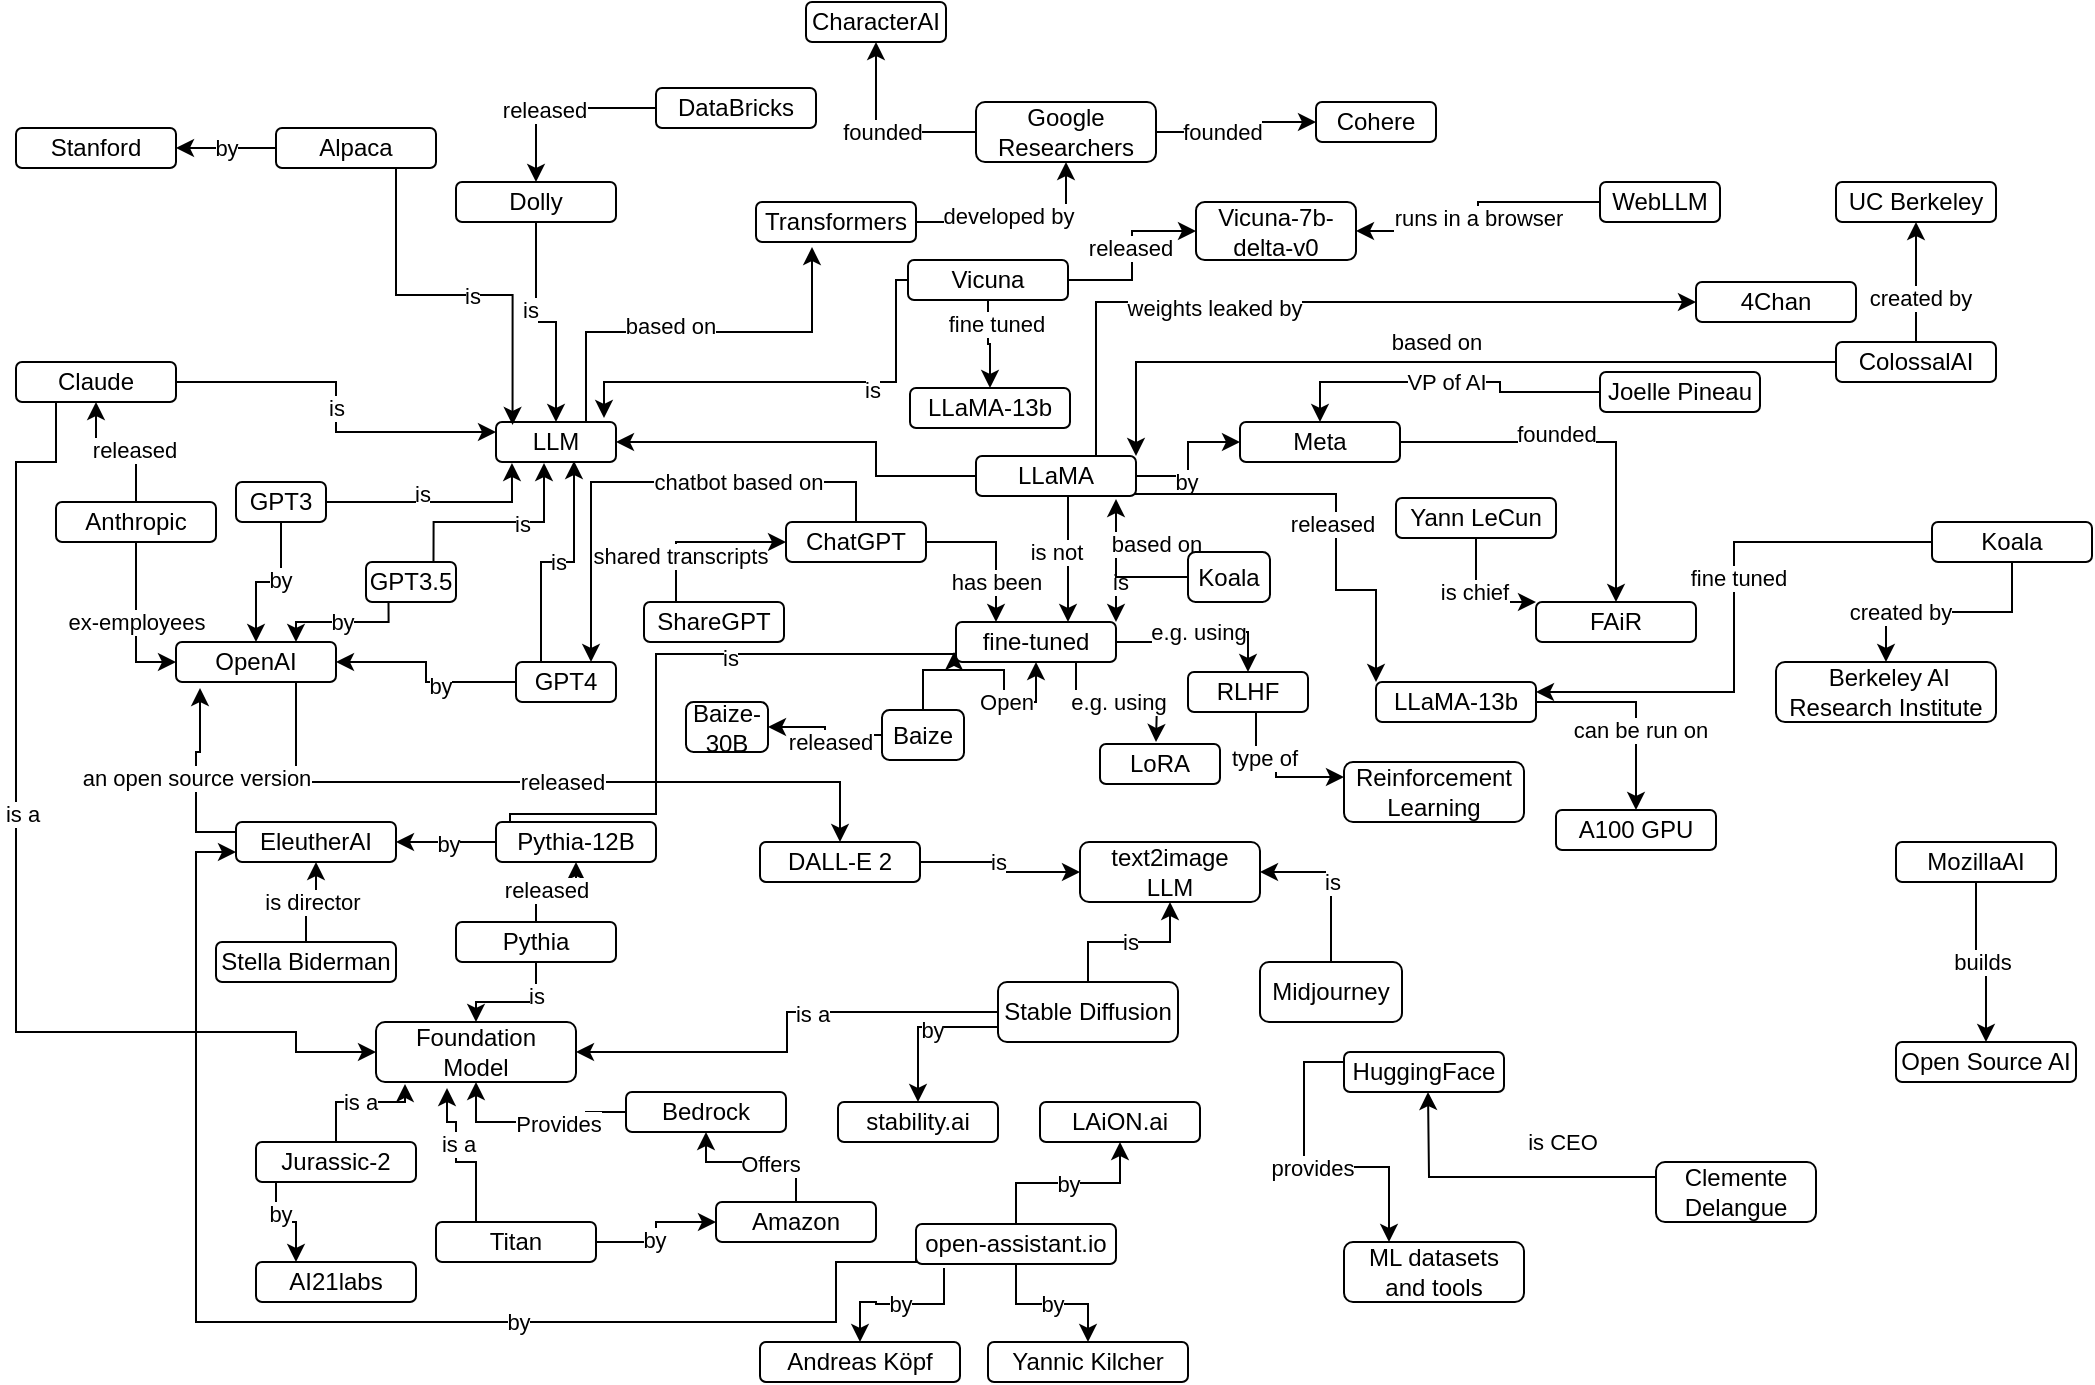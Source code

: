 <mxfile compressed="true" version="21.1.8" type="github"><diagram name="Page-1" id="zYdKh_WhomsrJ0pVKOLc"><mxGraphModel dx="1224" dy="610" grid="1" gridSize="10" guides="1" tooltips="1" connect="1" arrows="1" fold="1" page="1" pageScale="1" pageWidth="850" pageHeight="1100" math="0" shadow="0"><root><mxCell id="0"/><mxCell id="1" parent="0"/><mxCell id="rc8IcvqTiUcz9mYL3Jec-9" value="" style="edgeStyle=orthogonalEdgeStyle;rounded=0;orthogonalLoop=1;jettySize=auto;html=1;entryX=0.133;entryY=1.025;entryDx=0;entryDy=0;entryPerimeter=0;" parent="1" source="rc8IcvqTiUcz9mYL3Jec-1" target="rc8IcvqTiUcz9mYL3Jec-7" edge="1"><mxGeometry relative="1" as="geometry"/></mxCell><mxCell id="Nf7-oAOZD7IBiFHSosRC-110" value="is" style="edgeLabel;html=1;align=center;verticalAlign=middle;resizable=0;points=[];" parent="rc8IcvqTiUcz9mYL3Jec-9" connectable="0" vertex="1"><mxGeometry x="-0.15" y="4" relative="1" as="geometry"><mxPoint as="offset"/></mxGeometry></mxCell><mxCell id="Nf7-oAOZD7IBiFHSosRC-9" value="" style="edgeStyle=orthogonalEdgeStyle;rounded=0;orthogonalLoop=1;jettySize=auto;html=1;" parent="1" source="rc8IcvqTiUcz9mYL3Jec-1" target="Nf7-oAOZD7IBiFHSosRC-8" edge="1"><mxGeometry relative="1" as="geometry"/></mxCell><mxCell id="Nf7-oAOZD7IBiFHSosRC-112" value="by" style="edgeLabel;html=1;align=center;verticalAlign=middle;resizable=0;points=[];" parent="Nf7-oAOZD7IBiFHSosRC-9" connectable="0" vertex="1"><mxGeometry x="-0.217" y="-1" relative="1" as="geometry"><mxPoint as="offset"/></mxGeometry></mxCell><mxCell id="rc8IcvqTiUcz9mYL3Jec-1" value="GPT3" style="rounded=1;whiteSpace=wrap;html=1;" parent="1" vertex="1"><mxGeometry x="140" y="310" width="45" height="20" as="geometry"/></mxCell><mxCell id="Nf7-oAOZD7IBiFHSosRC-76" style="edgeStyle=orthogonalEdgeStyle;rounded=0;orthogonalLoop=1;jettySize=auto;html=1;exitX=0.75;exitY=0;exitDx=0;exitDy=0;entryX=0.35;entryY=1.125;entryDx=0;entryDy=0;entryPerimeter=0;" parent="1" source="rc8IcvqTiUcz9mYL3Jec-7" target="Nf7-oAOZD7IBiFHSosRC-75" edge="1"><mxGeometry relative="1" as="geometry"/></mxCell><mxCell id="Nf7-oAOZD7IBiFHSosRC-104" value="based on" style="edgeLabel;html=1;align=center;verticalAlign=middle;resizable=0;points=[];" parent="Nf7-oAOZD7IBiFHSosRC-76" connectable="0" vertex="1"><mxGeometry x="-0.137" y="3" relative="1" as="geometry"><mxPoint as="offset"/></mxGeometry></mxCell><mxCell id="rc8IcvqTiUcz9mYL3Jec-7" value="LLM" style="rounded=1;whiteSpace=wrap;html=1;" parent="1" vertex="1"><mxGeometry x="270" y="280" width="60" height="20" as="geometry"/></mxCell><mxCell id="Nf7-oAOZD7IBiFHSosRC-61" value="" style="edgeStyle=orthogonalEdgeStyle;rounded=0;orthogonalLoop=1;jettySize=auto;html=1;" parent="1" source="rc8IcvqTiUcz9mYL3Jec-10" target="rc8IcvqTiUcz9mYL3Jec-7" edge="1"><mxGeometry relative="1" as="geometry"/></mxCell><mxCell id="Nf7-oAOZD7IBiFHSosRC-107" value="is" style="edgeLabel;html=1;align=center;verticalAlign=middle;resizable=0;points=[];" parent="Nf7-oAOZD7IBiFHSosRC-61" connectable="0" vertex="1"><mxGeometry x="-0.2" y="-3" relative="1" as="geometry"><mxPoint as="offset"/></mxGeometry></mxCell><mxCell id="rc8IcvqTiUcz9mYL3Jec-10" value="Dolly" style="rounded=1;whiteSpace=wrap;html=1;" parent="1" vertex="1"><mxGeometry x="250" y="160" width="80" height="20" as="geometry"/></mxCell><mxCell id="Nf7-oAOZD7IBiFHSosRC-60" value="" style="edgeStyle=orthogonalEdgeStyle;rounded=0;orthogonalLoop=1;jettySize=auto;html=1;" parent="1" source="rc8IcvqTiUcz9mYL3Jec-12" target="rc8IcvqTiUcz9mYL3Jec-10" edge="1"><mxGeometry relative="1" as="geometry"/></mxCell><mxCell id="Nf7-oAOZD7IBiFHSosRC-106" value="released" style="edgeLabel;html=1;align=center;verticalAlign=middle;resizable=0;points=[];" parent="Nf7-oAOZD7IBiFHSosRC-60" connectable="0" vertex="1"><mxGeometry x="0.15" y="1" relative="1" as="geometry"><mxPoint as="offset"/></mxGeometry></mxCell><mxCell id="rc8IcvqTiUcz9mYL3Jec-12" value="DataBricks" style="rounded=1;whiteSpace=wrap;html=1;" parent="1" vertex="1"><mxGeometry x="350" y="113" width="80" height="20" as="geometry"/></mxCell><mxCell id="Nf7-oAOZD7IBiFHSosRC-1" value="Stanford" style="rounded=1;whiteSpace=wrap;html=1;" parent="1" vertex="1"><mxGeometry x="30" y="133" width="80" height="20" as="geometry"/></mxCell><mxCell id="Nf7-oAOZD7IBiFHSosRC-69" style="edgeStyle=orthogonalEdgeStyle;rounded=0;orthogonalLoop=1;jettySize=auto;html=1;exitX=0.75;exitY=1;exitDx=0;exitDy=0;" parent="1" source="Nf7-oAOZD7IBiFHSosRC-8" target="Nf7-oAOZD7IBiFHSosRC-10" edge="1"><mxGeometry relative="1" as="geometry"><Array as="points"><mxPoint x="170" y="460"/><mxPoint x="442" y="460"/></Array></mxGeometry></mxCell><mxCell id="Nf7-oAOZD7IBiFHSosRC-115" value="released" style="edgeLabel;html=1;align=center;verticalAlign=middle;resizable=0;points=[];" parent="Nf7-oAOZD7IBiFHSosRC-69" connectable="0" vertex="1"><mxGeometry x="0.04" relative="1" as="geometry"><mxPoint as="offset"/></mxGeometry></mxCell><mxCell id="Nf7-oAOZD7IBiFHSosRC-8" value="OpenAI" style="rounded=1;whiteSpace=wrap;html=1;" parent="1" vertex="1"><mxGeometry x="110" y="390" width="80" height="20" as="geometry"/></mxCell><mxCell id="Nf7-oAOZD7IBiFHSosRC-49" value="" style="edgeStyle=orthogonalEdgeStyle;rounded=0;orthogonalLoop=1;jettySize=auto;html=1;" parent="1" source="Nf7-oAOZD7IBiFHSosRC-10" target="Nf7-oAOZD7IBiFHSosRC-48" edge="1"><mxGeometry relative="1" as="geometry"/></mxCell><mxCell id="Nf7-oAOZD7IBiFHSosRC-116" value="is" style="edgeLabel;html=1;align=center;verticalAlign=middle;resizable=0;points=[];" parent="Nf7-oAOZD7IBiFHSosRC-49" connectable="0" vertex="1"><mxGeometry x="-0.082" relative="1" as="geometry"><mxPoint as="offset"/></mxGeometry></mxCell><mxCell id="Nf7-oAOZD7IBiFHSosRC-10" value="DALL-E 2" style="rounded=1;whiteSpace=wrap;html=1;" parent="1" vertex="1"><mxGeometry x="402" y="490" width="80" height="20" as="geometry"/></mxCell><mxCell id="Nf7-oAOZD7IBiFHSosRC-139" value="an open source version" style="edgeStyle=orthogonalEdgeStyle;rounded=0;orthogonalLoop=1;jettySize=auto;html=1;exitX=0;exitY=0.25;exitDx=0;exitDy=0;entryX=0.15;entryY=1.15;entryDx=0;entryDy=0;entryPerimeter=0;" parent="1" source="Nf7-oAOZD7IBiFHSosRC-12" target="Nf7-oAOZD7IBiFHSosRC-8" edge="1"><mxGeometry relative="1" as="geometry"/></mxCell><mxCell id="Nf7-oAOZD7IBiFHSosRC-12" value="EleutherAI" style="rounded=1;whiteSpace=wrap;html=1;" parent="1" vertex="1"><mxGeometry x="140" y="480" width="80" height="20" as="geometry"/></mxCell><mxCell id="Nf7-oAOZD7IBiFHSosRC-14" value="is director" style="edgeStyle=orthogonalEdgeStyle;rounded=0;orthogonalLoop=1;jettySize=auto;html=1;" parent="1" source="Nf7-oAOZD7IBiFHSosRC-13" target="Nf7-oAOZD7IBiFHSosRC-12" edge="1"><mxGeometry relative="1" as="geometry"/></mxCell><mxCell id="Nf7-oAOZD7IBiFHSosRC-13" value="Stella Biderman" style="rounded=1;whiteSpace=wrap;html=1;" parent="1" vertex="1"><mxGeometry x="130" y="540" width="90" height="20" as="geometry"/></mxCell><mxCell id="Nf7-oAOZD7IBiFHSosRC-62" value="" style="edgeStyle=orthogonalEdgeStyle;rounded=0;orthogonalLoop=1;jettySize=auto;html=1;" parent="1" source="Nf7-oAOZD7IBiFHSosRC-16" target="Nf7-oAOZD7IBiFHSosRC-15" edge="1"><mxGeometry relative="1" as="geometry"/></mxCell><mxCell id="Nf7-oAOZD7IBiFHSosRC-114" value="created by" style="edgeLabel;html=1;align=center;verticalAlign=middle;resizable=0;points=[];" parent="Nf7-oAOZD7IBiFHSosRC-62" connectable="0" vertex="1"><mxGeometry x="0.435" relative="1" as="geometry"><mxPoint as="offset"/></mxGeometry></mxCell><mxCell id="Nf7-oAOZD7IBiFHSosRC-15" value="&amp;nbsp;Berkeley AI Research Institute" style="rounded=1;whiteSpace=wrap;html=1;" parent="1" vertex="1"><mxGeometry x="910" y="400" width="110" height="30" as="geometry"/></mxCell><mxCell id="Nf7-oAOZD7IBiFHSosRC-124" style="edgeStyle=orthogonalEdgeStyle;rounded=0;orthogonalLoop=1;jettySize=auto;html=1;entryX=1;entryY=0.25;entryDx=0;entryDy=0;" parent="1" source="Nf7-oAOZD7IBiFHSosRC-16" target="Nf7-oAOZD7IBiFHSosRC-44" edge="1"><mxGeometry relative="1" as="geometry"/></mxCell><mxCell id="Nf7-oAOZD7IBiFHSosRC-125" value="fine tuned" style="edgeLabel;html=1;align=center;verticalAlign=middle;resizable=0;points=[];" parent="Nf7-oAOZD7IBiFHSosRC-124" connectable="0" vertex="1"><mxGeometry x="-0.142" y="2" relative="1" as="geometry"><mxPoint as="offset"/></mxGeometry></mxCell><mxCell id="Nf7-oAOZD7IBiFHSosRC-16" value="Koala" style="rounded=1;whiteSpace=wrap;html=1;" parent="1" vertex="1"><mxGeometry x="988" y="330" width="80" height="20" as="geometry"/></mxCell><mxCell id="Nf7-oAOZD7IBiFHSosRC-68" value="" style="edgeStyle=orthogonalEdgeStyle;rounded=0;orthogonalLoop=1;jettySize=auto;html=1;" parent="1" source="Nf7-oAOZD7IBiFHSosRC-17" target="Nf7-oAOZD7IBiFHSosRC-8" edge="1"><mxGeometry relative="1" as="geometry"/></mxCell><mxCell id="Nf7-oAOZD7IBiFHSosRC-117" value="by" style="edgeLabel;html=1;align=center;verticalAlign=middle;resizable=0;points=[];" parent="Nf7-oAOZD7IBiFHSosRC-68" connectable="0" vertex="1"><mxGeometry x="-0.233" y="2" relative="1" as="geometry"><mxPoint as="offset"/></mxGeometry></mxCell><mxCell id="kC5YvyOTZEcegMEEfZhX-27" value="is" style="edgeStyle=orthogonalEdgeStyle;rounded=0;orthogonalLoop=1;jettySize=auto;html=1;exitX=0.25;exitY=0;exitDx=0;exitDy=0;entryX=0.65;entryY=0.975;entryDx=0;entryDy=0;entryPerimeter=0;" parent="1" source="Nf7-oAOZD7IBiFHSosRC-17" target="rc8IcvqTiUcz9mYL3Jec-7" edge="1"><mxGeometry relative="1" as="geometry"/></mxCell><mxCell id="Nf7-oAOZD7IBiFHSosRC-17" value="GPT4" style="rounded=1;whiteSpace=wrap;html=1;" parent="1" vertex="1"><mxGeometry x="280" y="400" width="50" height="20" as="geometry"/></mxCell><mxCell id="Nf7-oAOZD7IBiFHSosRC-126" value="based on" style="edgeStyle=orthogonalEdgeStyle;rounded=0;orthogonalLoop=1;jettySize=auto;html=1;entryX=1;entryY=0;entryDx=0;entryDy=0;" parent="1" source="Nf7-oAOZD7IBiFHSosRC-20" target="Nf7-oAOZD7IBiFHSosRC-24" edge="1"><mxGeometry x="0.008" y="-10" relative="1" as="geometry"><mxPoint as="offset"/></mxGeometry></mxCell><mxCell id="Nf7-oAOZD7IBiFHSosRC-20" value="ColossalAI" style="rounded=1;whiteSpace=wrap;html=1;" parent="1" vertex="1"><mxGeometry x="940" y="240" width="80" height="20" as="geometry"/></mxCell><mxCell id="Nf7-oAOZD7IBiFHSosRC-59" value="" style="edgeStyle=orthogonalEdgeStyle;rounded=0;orthogonalLoop=1;jettySize=auto;html=1;" parent="1" source="Nf7-oAOZD7IBiFHSosRC-20" target="Nf7-oAOZD7IBiFHSosRC-21" edge="1"><mxGeometry relative="1" as="geometry"/></mxCell><mxCell id="Nf7-oAOZD7IBiFHSosRC-113" value="created by" style="edgeLabel;html=1;align=center;verticalAlign=middle;resizable=0;points=[];" parent="Nf7-oAOZD7IBiFHSosRC-59" connectable="0" vertex="1"><mxGeometry x="-0.262" y="-2" relative="1" as="geometry"><mxPoint as="offset"/></mxGeometry></mxCell><mxCell id="Nf7-oAOZD7IBiFHSosRC-21" value="UC Berkeley" style="rounded=1;whiteSpace=wrap;html=1;" parent="1" vertex="1"><mxGeometry x="940" y="160" width="80" height="20" as="geometry"/></mxCell><mxCell id="Nf7-oAOZD7IBiFHSosRC-26" value="" style="edgeStyle=orthogonalEdgeStyle;rounded=0;orthogonalLoop=1;jettySize=auto;html=1;" parent="1" source="Nf7-oAOZD7IBiFHSosRC-24" target="Nf7-oAOZD7IBiFHSosRC-25" edge="1"><mxGeometry relative="1" as="geometry"/></mxCell><mxCell id="Nf7-oAOZD7IBiFHSosRC-127" value="by" style="edgeLabel;html=1;align=center;verticalAlign=middle;resizable=0;points=[];" parent="Nf7-oAOZD7IBiFHSosRC-26" connectable="0" vertex="1"><mxGeometry x="-0.29" y="-2" relative="1" as="geometry"><mxPoint y="1" as="offset"/></mxGeometry></mxCell><mxCell id="Nf7-oAOZD7IBiFHSosRC-39" value="" style="edgeStyle=orthogonalEdgeStyle;rounded=0;orthogonalLoop=1;jettySize=auto;html=1;" parent="1" edge="1"><mxGeometry relative="1" as="geometry"><Array as="points"><mxPoint x="556" y="360"/><mxPoint x="556" y="360"/></Array><mxPoint x="556" y="317" as="sourcePoint"/><mxPoint x="556" y="380" as="targetPoint"/></mxGeometry></mxCell><mxCell id="Nf7-oAOZD7IBiFHSosRC-129" value="is not" style="edgeLabel;html=1;align=center;verticalAlign=middle;resizable=0;points=[];" parent="Nf7-oAOZD7IBiFHSosRC-39" connectable="0" vertex="1"><mxGeometry x="-0.21" relative="1" as="geometry"><mxPoint x="-6" y="3" as="offset"/></mxGeometry></mxCell><mxCell id="Nf7-oAOZD7IBiFHSosRC-46" style="edgeStyle=orthogonalEdgeStyle;rounded=0;orthogonalLoop=1;jettySize=auto;html=1;exitX=0.925;exitY=0.95;exitDx=0;exitDy=0;entryX=0;entryY=0;entryDx=0;entryDy=0;exitPerimeter=0;" parent="1" source="Nf7-oAOZD7IBiFHSosRC-24" target="Nf7-oAOZD7IBiFHSosRC-44" edge="1"><mxGeometry relative="1" as="geometry"><Array as="points"><mxPoint x="690" y="316"/><mxPoint x="690" y="364"/><mxPoint x="710" y="364"/></Array></mxGeometry></mxCell><mxCell id="Nf7-oAOZD7IBiFHSosRC-155" value="released" style="edgeLabel;html=1;align=center;verticalAlign=middle;resizable=0;points=[];" parent="Nf7-oAOZD7IBiFHSosRC-46" connectable="0" vertex="1"><mxGeometry x="0.059" y="2" relative="1" as="geometry"><mxPoint x="-4" y="4" as="offset"/></mxGeometry></mxCell><mxCell id="Nf7-oAOZD7IBiFHSosRC-54" style="edgeStyle=orthogonalEdgeStyle;rounded=0;orthogonalLoop=1;jettySize=auto;html=1;exitX=0.75;exitY=0;exitDx=0;exitDy=0;entryX=0;entryY=0.5;entryDx=0;entryDy=0;" parent="1" source="Nf7-oAOZD7IBiFHSosRC-24" target="Nf7-oAOZD7IBiFHSosRC-53" edge="1"><mxGeometry relative="1" as="geometry"/></mxCell><mxCell id="Nf7-oAOZD7IBiFHSosRC-121" value="weights leaked by" style="edgeLabel;html=1;align=center;verticalAlign=middle;resizable=0;points=[];" parent="Nf7-oAOZD7IBiFHSosRC-54" connectable="0" vertex="1"><mxGeometry x="-0.28" y="-3" relative="1" as="geometry"><mxPoint as="offset"/></mxGeometry></mxCell><mxCell id="pncwD2yv2-toFsTXnSwA-3" style="edgeStyle=orthogonalEdgeStyle;rounded=0;orthogonalLoop=1;jettySize=auto;html=1;entryX=1;entryY=0.5;entryDx=0;entryDy=0;" edge="1" parent="1" source="Nf7-oAOZD7IBiFHSosRC-24" target="rc8IcvqTiUcz9mYL3Jec-7"><mxGeometry relative="1" as="geometry"><Array as="points"><mxPoint x="460" y="307"/><mxPoint x="460" y="290"/></Array></mxGeometry></mxCell><mxCell id="Nf7-oAOZD7IBiFHSosRC-24" value="LLaMA" style="rounded=1;whiteSpace=wrap;html=1;" parent="1" vertex="1"><mxGeometry x="510" y="297" width="80" height="20" as="geometry"/></mxCell><mxCell id="Nf7-oAOZD7IBiFHSosRC-28" value="VP of AI" style="edgeStyle=orthogonalEdgeStyle;rounded=0;orthogonalLoop=1;jettySize=auto;html=1;" parent="1" source="Nf7-oAOZD7IBiFHSosRC-27" target="Nf7-oAOZD7IBiFHSosRC-25" edge="1"><mxGeometry relative="1" as="geometry"/></mxCell><mxCell id="Nf7-oAOZD7IBiFHSosRC-41" value="" style="edgeStyle=orthogonalEdgeStyle;rounded=0;orthogonalLoop=1;jettySize=auto;html=1;" parent="1" source="Nf7-oAOZD7IBiFHSosRC-25" target="Nf7-oAOZD7IBiFHSosRC-40" edge="1"><mxGeometry relative="1" as="geometry"/></mxCell><mxCell id="Nf7-oAOZD7IBiFHSosRC-132" value="founded" style="edgeLabel;html=1;align=center;verticalAlign=middle;resizable=0;points=[];" parent="Nf7-oAOZD7IBiFHSosRC-41" connectable="0" vertex="1"><mxGeometry x="-0.194" y="3" relative="1" as="geometry"><mxPoint x="2" y="-1" as="offset"/></mxGeometry></mxCell><mxCell id="Nf7-oAOZD7IBiFHSosRC-25" value="Meta" style="rounded=1;whiteSpace=wrap;html=1;" parent="1" vertex="1"><mxGeometry x="642" y="280" width="80" height="20" as="geometry"/></mxCell><mxCell id="Nf7-oAOZD7IBiFHSosRC-27" value="Joelle Pineau" style="rounded=1;whiteSpace=wrap;html=1;" parent="1" vertex="1"><mxGeometry x="822" y="255" width="80" height="20" as="geometry"/></mxCell><mxCell id="Nf7-oAOZD7IBiFHSosRC-67" value="" style="edgeStyle=orthogonalEdgeStyle;rounded=0;orthogonalLoop=1;jettySize=auto;html=1;entryX=0.9;entryY=-0.1;entryDx=0;entryDy=0;entryPerimeter=0;" parent="1" source="Nf7-oAOZD7IBiFHSosRC-30" target="rc8IcvqTiUcz9mYL3Jec-7" edge="1"><mxGeometry relative="1" as="geometry"><Array as="points"><mxPoint x="470" y="209"/><mxPoint x="470" y="260"/><mxPoint x="324" y="260"/></Array></mxGeometry></mxCell><mxCell id="Nf7-oAOZD7IBiFHSosRC-109" value="is" style="edgeLabel;html=1;align=center;verticalAlign=middle;resizable=0;points=[];" parent="Nf7-oAOZD7IBiFHSosRC-67" connectable="0" vertex="1"><mxGeometry x="-0.375" y="4" relative="1" as="geometry"><mxPoint as="offset"/></mxGeometry></mxCell><mxCell id="pncwD2yv2-toFsTXnSwA-5" value="" style="edgeStyle=orthogonalEdgeStyle;rounded=0;orthogonalLoop=1;jettySize=auto;html=1;" edge="1" parent="1" source="Nf7-oAOZD7IBiFHSosRC-30" target="pncwD2yv2-toFsTXnSwA-4"><mxGeometry relative="1" as="geometry"/></mxCell><mxCell id="pncwD2yv2-toFsTXnSwA-6" value="fine tuned" style="edgeLabel;html=1;align=center;verticalAlign=middle;resizable=0;points=[];" vertex="1" connectable="0" parent="pncwD2yv2-toFsTXnSwA-5"><mxGeometry x="-0.467" y="4" relative="1" as="geometry"><mxPoint as="offset"/></mxGeometry></mxCell><mxCell id="Nf7-oAOZD7IBiFHSosRC-30" value="Vicuna" style="rounded=1;whiteSpace=wrap;html=1;" parent="1" vertex="1"><mxGeometry x="476" y="199" width="80" height="20" as="geometry"/></mxCell><mxCell id="kC5YvyOTZEcegMEEfZhX-26" value="e.g. using" style="edgeStyle=orthogonalEdgeStyle;rounded=0;orthogonalLoop=1;jettySize=auto;html=1;entryX=0.5;entryY=0;entryDx=0;entryDy=0;" parent="1" source="Nf7-oAOZD7IBiFHSosRC-38" target="kC5YvyOTZEcegMEEfZhX-8" edge="1"><mxGeometry relative="1" as="geometry"/></mxCell><mxCell id="pncwD2yv2-toFsTXnSwA-40" value="e.g. using" style="edgeStyle=orthogonalEdgeStyle;rounded=0;orthogonalLoop=1;jettySize=auto;html=1;exitX=0.75;exitY=1;exitDx=0;exitDy=0;" edge="1" parent="1" source="Nf7-oAOZD7IBiFHSosRC-38"><mxGeometry relative="1" as="geometry"><mxPoint x="600" y="440" as="targetPoint"/></mxGeometry></mxCell><mxCell id="Nf7-oAOZD7IBiFHSosRC-38" value="fine-tuned" style="rounded=1;whiteSpace=wrap;html=1;" parent="1" vertex="1"><mxGeometry x="500" y="380" width="80" height="20" as="geometry"/></mxCell><mxCell id="Nf7-oAOZD7IBiFHSosRC-43" value="" style="edgeStyle=orthogonalEdgeStyle;rounded=0;orthogonalLoop=1;jettySize=auto;html=1;" parent="1" source="Nf7-oAOZD7IBiFHSosRC-42" target="Nf7-oAOZD7IBiFHSosRC-40" edge="1"><mxGeometry relative="1" as="geometry"><Array as="points"><mxPoint x="760" y="370"/></Array></mxGeometry></mxCell><mxCell id="Nf7-oAOZD7IBiFHSosRC-130" value="is chief" style="edgeLabel;html=1;align=center;verticalAlign=middle;resizable=0;points=[];" parent="Nf7-oAOZD7IBiFHSosRC-43" connectable="0" vertex="1"><mxGeometry x="-0.146" y="-1" relative="1" as="geometry"><mxPoint as="offset"/></mxGeometry></mxCell><mxCell id="Nf7-oAOZD7IBiFHSosRC-40" value="FAiR" style="rounded=1;whiteSpace=wrap;html=1;" parent="1" vertex="1"><mxGeometry x="790" y="370" width="80" height="20" as="geometry"/></mxCell><mxCell id="Nf7-oAOZD7IBiFHSosRC-42" value="Yann LeCun" style="rounded=1;whiteSpace=wrap;html=1;" parent="1" vertex="1"><mxGeometry x="720" y="318" width="80" height="20" as="geometry"/></mxCell><mxCell id="Nf7-oAOZD7IBiFHSosRC-118" style="edgeStyle=orthogonalEdgeStyle;rounded=0;orthogonalLoop=1;jettySize=auto;html=1;" parent="1" source="Nf7-oAOZD7IBiFHSosRC-44" target="Nf7-oAOZD7IBiFHSosRC-47" edge="1"><mxGeometry relative="1" as="geometry"/></mxCell><mxCell id="Nf7-oAOZD7IBiFHSosRC-119" value="can be run on" style="edgeLabel;html=1;align=center;verticalAlign=middle;resizable=0;points=[];" parent="Nf7-oAOZD7IBiFHSosRC-118" connectable="0" vertex="1"><mxGeometry x="0.222" y="2" relative="1" as="geometry"><mxPoint as="offset"/></mxGeometry></mxCell><mxCell id="Nf7-oAOZD7IBiFHSosRC-44" value="LLaMA-13b" style="rounded=1;whiteSpace=wrap;html=1;" parent="1" vertex="1"><mxGeometry x="710" y="410" width="80" height="20" as="geometry"/></mxCell><mxCell id="Nf7-oAOZD7IBiFHSosRC-47" value="A100 GPU" style="rounded=1;whiteSpace=wrap;html=1;" parent="1" vertex="1"><mxGeometry x="800" y="474" width="80" height="20" as="geometry"/></mxCell><mxCell id="Nf7-oAOZD7IBiFHSosRC-52" value="is" style="edgeStyle=orthogonalEdgeStyle;rounded=0;orthogonalLoop=1;jettySize=auto;html=1;" parent="1" source="Nf7-oAOZD7IBiFHSosRC-51" target="Nf7-oAOZD7IBiFHSosRC-48" edge="1"><mxGeometry relative="1" as="geometry"/></mxCell><mxCell id="Nf7-oAOZD7IBiFHSosRC-48" value="text2image&lt;br&gt;LLM" style="rounded=1;whiteSpace=wrap;html=1;" parent="1" vertex="1"><mxGeometry x="562" y="490" width="90" height="30" as="geometry"/></mxCell><mxCell id="VnbCQmwnc8fAFKmrNmWd-25" style="edgeStyle=orthogonalEdgeStyle;rounded=0;orthogonalLoop=1;jettySize=auto;html=1;entryX=1;entryY=0.5;entryDx=0;entryDy=0;" parent="1" source="Nf7-oAOZD7IBiFHSosRC-51" target="VnbCQmwnc8fAFKmrNmWd-8" edge="1"><mxGeometry relative="1" as="geometry"/></mxCell><mxCell id="VnbCQmwnc8fAFKmrNmWd-26" value="is a" style="edgeLabel;html=1;align=center;verticalAlign=middle;resizable=0;points=[];" parent="VnbCQmwnc8fAFKmrNmWd-25" vertex="1" connectable="0"><mxGeometry x="-0.191" y="1" relative="1" as="geometry"><mxPoint as="offset"/></mxGeometry></mxCell><mxCell id="Nf7-oAOZD7IBiFHSosRC-51" value="Stable Diffusion" style="rounded=1;whiteSpace=wrap;html=1;" parent="1" vertex="1"><mxGeometry x="521" y="560" width="90" height="30" as="geometry"/></mxCell><mxCell id="Nf7-oAOZD7IBiFHSosRC-53" value="4Chan" style="rounded=1;whiteSpace=wrap;html=1;" parent="1" vertex="1"><mxGeometry x="870" y="210" width="80" height="20" as="geometry"/></mxCell><mxCell id="Nf7-oAOZD7IBiFHSosRC-73" value="by" style="edgeStyle=orthogonalEdgeStyle;rounded=0;orthogonalLoop=1;jettySize=auto;html=1;" parent="1" source="Nf7-oAOZD7IBiFHSosRC-71" target="Nf7-oAOZD7IBiFHSosRC-1" edge="1"><mxGeometry relative="1" as="geometry"/></mxCell><mxCell id="Nf7-oAOZD7IBiFHSosRC-74" style="edgeStyle=orthogonalEdgeStyle;rounded=0;orthogonalLoop=1;jettySize=auto;html=1;exitX=0.75;exitY=1;exitDx=0;exitDy=0;entryX=0.138;entryY=0.075;entryDx=0;entryDy=0;entryPerimeter=0;" parent="1" source="Nf7-oAOZD7IBiFHSosRC-71" target="rc8IcvqTiUcz9mYL3Jec-7" edge="1"><mxGeometry relative="1" as="geometry"/></mxCell><mxCell id="Nf7-oAOZD7IBiFHSosRC-108" value="is" style="edgeLabel;html=1;align=center;verticalAlign=middle;resizable=0;points=[];" parent="Nf7-oAOZD7IBiFHSosRC-74" connectable="0" vertex="1"><mxGeometry x="0.068" y="1" relative="1" as="geometry"><mxPoint x="1" y="1" as="offset"/></mxGeometry></mxCell><mxCell id="Nf7-oAOZD7IBiFHSosRC-71" value="Alpaca" style="rounded=1;whiteSpace=wrap;html=1;" parent="1" vertex="1"><mxGeometry x="160" y="133" width="80" height="20" as="geometry"/></mxCell><mxCell id="Nf7-oAOZD7IBiFHSosRC-78" style="edgeStyle=orthogonalEdgeStyle;rounded=0;orthogonalLoop=1;jettySize=auto;html=1;" parent="1" source="Nf7-oAOZD7IBiFHSosRC-75" target="Nf7-oAOZD7IBiFHSosRC-77" edge="1"><mxGeometry relative="1" as="geometry"/></mxCell><mxCell id="Nf7-oAOZD7IBiFHSosRC-105" value="developed by" style="edgeLabel;html=1;align=center;verticalAlign=middle;resizable=0;points=[];" parent="Nf7-oAOZD7IBiFHSosRC-78" connectable="0" vertex="1"><mxGeometry x="-0.137" y="3" relative="1" as="geometry"><mxPoint as="offset"/></mxGeometry></mxCell><mxCell id="Nf7-oAOZD7IBiFHSosRC-75" value="Transformers" style="rounded=1;whiteSpace=wrap;html=1;" parent="1" vertex="1"><mxGeometry x="400" y="170" width="80" height="20" as="geometry"/></mxCell><mxCell id="Nf7-oAOZD7IBiFHSosRC-80" value="" style="edgeStyle=orthogonalEdgeStyle;rounded=0;orthogonalLoop=1;jettySize=auto;html=1;" parent="1" source="Nf7-oAOZD7IBiFHSosRC-77" target="Nf7-oAOZD7IBiFHSosRC-79" edge="1"><mxGeometry relative="1" as="geometry"/></mxCell><mxCell id="Nf7-oAOZD7IBiFHSosRC-103" value="founded" style="edgeLabel;html=1;align=center;verticalAlign=middle;resizable=0;points=[];" parent="Nf7-oAOZD7IBiFHSosRC-80" connectable="0" vertex="1"><mxGeometry x="-0.224" relative="1" as="geometry"><mxPoint as="offset"/></mxGeometry></mxCell><mxCell id="Nf7-oAOZD7IBiFHSosRC-82" value="founded" style="edgeStyle=orthogonalEdgeStyle;rounded=0;orthogonalLoop=1;jettySize=auto;html=1;" parent="1" source="Nf7-oAOZD7IBiFHSosRC-77" target="Nf7-oAOZD7IBiFHSosRC-81" edge="1"><mxGeometry relative="1" as="geometry"/></mxCell><mxCell id="Nf7-oAOZD7IBiFHSosRC-77" value="Google&lt;br&gt;Researchers" style="rounded=1;whiteSpace=wrap;html=1;" parent="1" vertex="1"><mxGeometry x="510" y="120" width="90" height="30" as="geometry"/></mxCell><mxCell id="Nf7-oAOZD7IBiFHSosRC-79" value="Cohere" style="rounded=1;whiteSpace=wrap;html=1;" parent="1" vertex="1"><mxGeometry x="680" y="120" width="60" height="20" as="geometry"/></mxCell><mxCell id="Nf7-oAOZD7IBiFHSosRC-81" value="CharacterAI" style="rounded=1;whiteSpace=wrap;html=1;" parent="1" vertex="1"><mxGeometry x="425" y="70" width="70" height="20" as="geometry"/></mxCell><mxCell id="Nf7-oAOZD7IBiFHSosRC-138" value="provides" style="edgeStyle=orthogonalEdgeStyle;rounded=0;orthogonalLoop=1;jettySize=auto;html=1;exitX=0;exitY=0.25;exitDx=0;exitDy=0;entryX=0.25;entryY=0;entryDx=0;entryDy=0;" parent="1" source="Nf7-oAOZD7IBiFHSosRC-83" target="Nf7-oAOZD7IBiFHSosRC-133" edge="1"><mxGeometry relative="1" as="geometry"><mxPoint x="831" y="766" as="targetPoint"/></mxGeometry></mxCell><mxCell id="Nf7-oAOZD7IBiFHSosRC-83" value="HuggingFace" style="rounded=1;whiteSpace=wrap;html=1;" parent="1" vertex="1"><mxGeometry x="694" y="595" width="80" height="20" as="geometry"/></mxCell><mxCell id="Nf7-oAOZD7IBiFHSosRC-86" style="edgeStyle=orthogonalEdgeStyle;rounded=0;orthogonalLoop=1;jettySize=auto;html=1;entryX=0.25;entryY=1;entryDx=0;entryDy=0;exitX=0;exitY=0.25;exitDx=0;exitDy=0;" parent="1" edge="1" source="Nf7-oAOZD7IBiFHSosRC-84"><mxGeometry relative="1" as="geometry"><mxPoint x="733" y="691" as="sourcePoint"/><mxPoint x="736" y="615" as="targetPoint"/></mxGeometry></mxCell><mxCell id="Nf7-oAOZD7IBiFHSosRC-100" value="is CEO" style="edgeLabel;html=1;align=center;verticalAlign=middle;resizable=0;points=[];" parent="Nf7-oAOZD7IBiFHSosRC-86" connectable="0" vertex="1"><mxGeometry x="-0.2" y="1" relative="1" as="geometry"><mxPoint x="15" y="-19" as="offset"/></mxGeometry></mxCell><mxCell id="Nf7-oAOZD7IBiFHSosRC-84" value="Clemente&lt;br&gt;Delangue" style="rounded=1;whiteSpace=wrap;html=1;" parent="1" vertex="1"><mxGeometry x="850" y="650" width="80" height="30" as="geometry"/></mxCell><mxCell id="pncwD2yv2-toFsTXnSwA-20" value="by" style="edgeStyle=orthogonalEdgeStyle;rounded=0;orthogonalLoop=1;jettySize=auto;html=1;" edge="1" parent="1" source="pncwD2yv2-toFsTXnSwA-19" target="Nf7-oAOZD7IBiFHSosRC-87"><mxGeometry relative="1" as="geometry"/></mxCell><mxCell id="Nf7-oAOZD7IBiFHSosRC-87" value="LAiON.ai" style="rounded=1;whiteSpace=wrap;html=1;" parent="1" vertex="1"><mxGeometry x="542" y="620" width="80" height="20" as="geometry"/></mxCell><mxCell id="Nf7-oAOZD7IBiFHSosRC-136" value="builds" style="edgeStyle=orthogonalEdgeStyle;rounded=0;orthogonalLoop=1;jettySize=auto;html=1;" parent="1" source="Nf7-oAOZD7IBiFHSosRC-88" target="Nf7-oAOZD7IBiFHSosRC-135" edge="1"><mxGeometry relative="1" as="geometry"/></mxCell><mxCell id="Nf7-oAOZD7IBiFHSosRC-88" value="MozillaAI" style="rounded=1;whiteSpace=wrap;html=1;" parent="1" vertex="1"><mxGeometry x="970" y="490" width="80" height="20" as="geometry"/></mxCell><mxCell id="Nf7-oAOZD7IBiFHSosRC-133" value="ML datasets and tools" style="rounded=1;whiteSpace=wrap;html=1;" parent="1" vertex="1"><mxGeometry x="694" y="690" width="90" height="30" as="geometry"/></mxCell><mxCell id="Nf7-oAOZD7IBiFHSosRC-135" value="Open Source AI" style="rounded=1;whiteSpace=wrap;html=1;" parent="1" vertex="1"><mxGeometry x="970" y="590" width="90" height="20" as="geometry"/></mxCell><mxCell id="Nf7-oAOZD7IBiFHSosRC-149" value="" style="edgeStyle=orthogonalEdgeStyle;rounded=0;orthogonalLoop=1;jettySize=auto;html=1;" parent="1" source="Nf7-oAOZD7IBiFHSosRC-145" target="Nf7-oAOZD7IBiFHSosRC-148" edge="1"><mxGeometry relative="1" as="geometry"/></mxCell><mxCell id="Nf7-oAOZD7IBiFHSosRC-150" value="released" style="edgeLabel;html=1;align=center;verticalAlign=middle;resizable=0;points=[];" parent="Nf7-oAOZD7IBiFHSosRC-149" connectable="0" vertex="1"><mxGeometry x="-0.237" y="-1" relative="1" as="geometry"><mxPoint as="offset"/></mxGeometry></mxCell><mxCell id="Nf7-oAOZD7IBiFHSosRC-154" value="ex-employees" style="edgeStyle=orthogonalEdgeStyle;rounded=0;orthogonalLoop=1;jettySize=auto;html=1;entryX=0;entryY=0.5;entryDx=0;entryDy=0;exitX=0.5;exitY=1;exitDx=0;exitDy=0;" parent="1" source="Nf7-oAOZD7IBiFHSosRC-145" target="Nf7-oAOZD7IBiFHSosRC-8" edge="1"><mxGeometry relative="1" as="geometry"><Array as="points"><mxPoint x="90" y="400"/></Array></mxGeometry></mxCell><mxCell id="Nf7-oAOZD7IBiFHSosRC-145" value="Anthropic" style="rounded=1;whiteSpace=wrap;html=1;" parent="1" vertex="1"><mxGeometry x="50" y="320" width="80" height="20" as="geometry"/></mxCell><mxCell id="Nf7-oAOZD7IBiFHSosRC-151" value="is" style="edgeStyle=orthogonalEdgeStyle;rounded=0;orthogonalLoop=1;jettySize=auto;html=1;entryX=0;entryY=0.25;entryDx=0;entryDy=0;" parent="1" source="Nf7-oAOZD7IBiFHSosRC-148" target="rc8IcvqTiUcz9mYL3Jec-7" edge="1"><mxGeometry relative="1" as="geometry"/></mxCell><mxCell id="VnbCQmwnc8fAFKmrNmWd-22" style="edgeStyle=orthogonalEdgeStyle;rounded=0;orthogonalLoop=1;jettySize=auto;html=1;exitX=0.25;exitY=1;exitDx=0;exitDy=0;entryX=0;entryY=0.5;entryDx=0;entryDy=0;" parent="1" source="Nf7-oAOZD7IBiFHSosRC-148" target="VnbCQmwnc8fAFKmrNmWd-8" edge="1"><mxGeometry relative="1" as="geometry"><Array as="points"><mxPoint x="50" y="300"/><mxPoint x="30" y="300"/><mxPoint x="30" y="585"/><mxPoint x="170" y="585"/><mxPoint x="170" y="595"/></Array></mxGeometry></mxCell><mxCell id="VnbCQmwnc8fAFKmrNmWd-23" value="is a" style="edgeLabel;html=1;align=center;verticalAlign=middle;resizable=0;points=[];" parent="VnbCQmwnc8fAFKmrNmWd-22" vertex="1" connectable="0"><mxGeometry x="-0.141" y="3" relative="1" as="geometry"><mxPoint as="offset"/></mxGeometry></mxCell><mxCell id="Nf7-oAOZD7IBiFHSosRC-148" value="Claude" style="rounded=1;whiteSpace=wrap;html=1;" parent="1" vertex="1"><mxGeometry x="30" y="250" width="80" height="20" as="geometry"/></mxCell><mxCell id="1h3RwcM3t6Gh3h66ZXi_-2" value="is" style="edgeStyle=orthogonalEdgeStyle;rounded=0;orthogonalLoop=1;jettySize=auto;html=1;entryX=1;entryY=0.5;entryDx=0;entryDy=0;" parent="1" source="1h3RwcM3t6Gh3h66ZXi_-1" target="Nf7-oAOZD7IBiFHSosRC-48" edge="1"><mxGeometry relative="1" as="geometry"/></mxCell><mxCell id="1h3RwcM3t6Gh3h66ZXi_-1" value="Midjourney" style="rounded=1;whiteSpace=wrap;html=1;" parent="1" vertex="1"><mxGeometry x="652" y="550" width="71" height="30" as="geometry"/></mxCell><mxCell id="kC5YvyOTZEcegMEEfZhX-3" style="edgeStyle=orthogonalEdgeStyle;rounded=0;orthogonalLoop=1;jettySize=auto;html=1;exitX=0.75;exitY=0;exitDx=0;exitDy=0;entryX=0.4;entryY=1.025;entryDx=0;entryDy=0;entryPerimeter=0;" parent="1" source="kC5YvyOTZEcegMEEfZhX-1" target="rc8IcvqTiUcz9mYL3Jec-7" edge="1"><mxGeometry relative="1" as="geometry"><Array as="points"><mxPoint x="239" y="330"/><mxPoint x="294" y="330"/></Array></mxGeometry></mxCell><mxCell id="kC5YvyOTZEcegMEEfZhX-28" value="is" style="edgeLabel;html=1;align=center;verticalAlign=middle;resizable=0;points=[];" parent="kC5YvyOTZEcegMEEfZhX-3" vertex="1" connectable="0"><mxGeometry x="0.226" relative="1" as="geometry"><mxPoint y="1" as="offset"/></mxGeometry></mxCell><mxCell id="kC5YvyOTZEcegMEEfZhX-4" value="by" style="edgeStyle=orthogonalEdgeStyle;rounded=0;orthogonalLoop=1;jettySize=auto;html=1;exitX=0.25;exitY=1;exitDx=0;exitDy=0;entryX=0.75;entryY=0;entryDx=0;entryDy=0;" parent="1" source="kC5YvyOTZEcegMEEfZhX-1" target="Nf7-oAOZD7IBiFHSosRC-8" edge="1"><mxGeometry relative="1" as="geometry"><Array as="points"><mxPoint x="216" y="380"/><mxPoint x="170" y="380"/></Array></mxGeometry></mxCell><mxCell id="kC5YvyOTZEcegMEEfZhX-1" value="GPT3.5" style="rounded=1;whiteSpace=wrap;html=1;" parent="1" vertex="1"><mxGeometry x="205" y="350" width="45" height="20" as="geometry"/></mxCell><mxCell id="kC5YvyOTZEcegMEEfZhX-6" value="chatbot based on" style="edgeStyle=orthogonalEdgeStyle;rounded=0;orthogonalLoop=1;jettySize=auto;html=1;entryX=0.75;entryY=0;entryDx=0;entryDy=0;exitX=0.5;exitY=0;exitDx=0;exitDy=0;" parent="1" source="kC5YvyOTZEcegMEEfZhX-5" target="Nf7-oAOZD7IBiFHSosRC-17" edge="1"><mxGeometry x="-0.347" relative="1" as="geometry"><mxPoint as="offset"/><mxPoint x="415" y="320" as="sourcePoint"/><mxPoint x="317.5" y="380" as="targetPoint"/></mxGeometry></mxCell><mxCell id="kC5YvyOTZEcegMEEfZhX-25" value="has been" style="edgeStyle=orthogonalEdgeStyle;rounded=0;orthogonalLoop=1;jettySize=auto;html=1;entryX=0.25;entryY=0;entryDx=0;entryDy=0;" parent="1" source="kC5YvyOTZEcegMEEfZhX-5" target="Nf7-oAOZD7IBiFHSosRC-38" edge="1"><mxGeometry x="0.467" relative="1" as="geometry"><mxPoint as="offset"/></mxGeometry></mxCell><mxCell id="pncwD2yv2-toFsTXnSwA-17" style="edgeStyle=orthogonalEdgeStyle;rounded=0;orthogonalLoop=1;jettySize=auto;html=1;" edge="1" parent="1" source="pncwD2yv2-toFsTXnSwA-15" target="kC5YvyOTZEcegMEEfZhX-5"><mxGeometry relative="1" as="geometry"><Array as="points"><mxPoint x="360" y="340"/></Array></mxGeometry></mxCell><mxCell id="pncwD2yv2-toFsTXnSwA-18" value="shared transcripts" style="edgeLabel;html=1;align=center;verticalAlign=middle;resizable=0;points=[];" vertex="1" connectable="0" parent="pncwD2yv2-toFsTXnSwA-17"><mxGeometry x="-0.423" y="-2" relative="1" as="geometry"><mxPoint y="1" as="offset"/></mxGeometry></mxCell><mxCell id="kC5YvyOTZEcegMEEfZhX-5" value="ChatGPT" style="rounded=1;whiteSpace=wrap;html=1;" parent="1" vertex="1"><mxGeometry x="415" y="330" width="70" height="20" as="geometry"/></mxCell><mxCell id="kC5YvyOTZEcegMEEfZhX-23" style="edgeStyle=orthogonalEdgeStyle;rounded=0;orthogonalLoop=1;jettySize=auto;html=1;entryX=0;entryY=0.25;entryDx=0;entryDy=0;" parent="1" source="kC5YvyOTZEcegMEEfZhX-8" target="kC5YvyOTZEcegMEEfZhX-20" edge="1"><mxGeometry relative="1" as="geometry"><Array as="points"><mxPoint x="650" y="450"/><mxPoint x="660" y="450"/><mxPoint x="660" y="458"/></Array></mxGeometry></mxCell><mxCell id="kC5YvyOTZEcegMEEfZhX-24" value="type of" style="edgeLabel;html=1;align=center;verticalAlign=middle;resizable=0;points=[];" parent="kC5YvyOTZEcegMEEfZhX-23" vertex="1" connectable="0"><mxGeometry x="-0.248" y="3" relative="1" as="geometry"><mxPoint y="1" as="offset"/></mxGeometry></mxCell><mxCell id="kC5YvyOTZEcegMEEfZhX-8" value="RLHF" style="rounded=1;whiteSpace=wrap;html=1;" parent="1" vertex="1"><mxGeometry x="616" y="405" width="60" height="20" as="geometry"/></mxCell><mxCell id="kC5YvyOTZEcegMEEfZhX-20" value="Reinforcement&lt;br&gt;Learning" style="rounded=1;whiteSpace=wrap;html=1;" parent="1" vertex="1"><mxGeometry x="694" y="450" width="90" height="30" as="geometry"/></mxCell><mxCell id="VnbCQmwnc8fAFKmrNmWd-5" value="" style="edgeStyle=orthogonalEdgeStyle;rounded=0;orthogonalLoop=1;jettySize=auto;html=1;" parent="1" source="VnbCQmwnc8fAFKmrNmWd-2" target="VnbCQmwnc8fAFKmrNmWd-4" edge="1"><mxGeometry relative="1" as="geometry"/></mxCell><mxCell id="VnbCQmwnc8fAFKmrNmWd-6" value="Offers" style="edgeLabel;html=1;align=center;verticalAlign=middle;resizable=0;points=[];" parent="VnbCQmwnc8fAFKmrNmWd-5" vertex="1" connectable="0"><mxGeometry x="-0.175" y="1" relative="1" as="geometry"><mxPoint as="offset"/></mxGeometry></mxCell><mxCell id="VnbCQmwnc8fAFKmrNmWd-2" value="Amazon" style="rounded=1;whiteSpace=wrap;html=1;" parent="1" vertex="1"><mxGeometry x="380" y="670" width="80" height="20" as="geometry"/></mxCell><mxCell id="VnbCQmwnc8fAFKmrNmWd-9" value="" style="edgeStyle=orthogonalEdgeStyle;rounded=0;orthogonalLoop=1;jettySize=auto;html=1;" parent="1" source="VnbCQmwnc8fAFKmrNmWd-4" target="VnbCQmwnc8fAFKmrNmWd-8" edge="1"><mxGeometry relative="1" as="geometry"/></mxCell><mxCell id="VnbCQmwnc8fAFKmrNmWd-10" value="Provides" style="edgeLabel;html=1;align=center;verticalAlign=middle;resizable=0;points=[];" parent="VnbCQmwnc8fAFKmrNmWd-9" vertex="1" connectable="0"><mxGeometry x="-0.211" y="1" relative="1" as="geometry"><mxPoint as="offset"/></mxGeometry></mxCell><mxCell id="VnbCQmwnc8fAFKmrNmWd-4" value="Bedrock" style="rounded=1;whiteSpace=wrap;html=1;" parent="1" vertex="1"><mxGeometry x="335" y="615" width="80" height="20" as="geometry"/></mxCell><mxCell id="VnbCQmwnc8fAFKmrNmWd-13" value="is a" style="edgeStyle=orthogonalEdgeStyle;rounded=0;orthogonalLoop=1;jettySize=auto;html=1;entryX=0.145;entryY=1.033;entryDx=0;entryDy=0;entryPerimeter=0;" parent="1" source="VnbCQmwnc8fAFKmrNmWd-12" target="VnbCQmwnc8fAFKmrNmWd-8" edge="1"><mxGeometry relative="1" as="geometry"/></mxCell><mxCell id="VnbCQmwnc8fAFKmrNmWd-8" value="Foundation&lt;br&gt;Model" style="rounded=1;whiteSpace=wrap;html=1;" parent="1" vertex="1"><mxGeometry x="210" y="580" width="100" height="30" as="geometry"/></mxCell><mxCell id="VnbCQmwnc8fAFKmrNmWd-12" value="Jurassic-2" style="rounded=1;whiteSpace=wrap;html=1;" parent="1" vertex="1"><mxGeometry x="150" y="640" width="80" height="20" as="geometry"/></mxCell><mxCell id="VnbCQmwnc8fAFKmrNmWd-16" value="" style="edgeStyle=orthogonalEdgeStyle;rounded=0;orthogonalLoop=1;jettySize=auto;html=1;exitX=0.25;exitY=1;exitDx=0;exitDy=0;" parent="1" source="VnbCQmwnc8fAFKmrNmWd-12" target="VnbCQmwnc8fAFKmrNmWd-14" edge="1"><mxGeometry relative="1" as="geometry"><mxPoint x="230" y="765" as="sourcePoint"/><Array as="points"><mxPoint x="160" y="680"/><mxPoint x="170" y="680"/></Array></mxGeometry></mxCell><mxCell id="VnbCQmwnc8fAFKmrNmWd-17" value="by" style="edgeLabel;html=1;align=center;verticalAlign=middle;resizable=0;points=[];" parent="VnbCQmwnc8fAFKmrNmWd-16" vertex="1" connectable="0"><mxGeometry x="0.047" y="-2" relative="1" as="geometry"><mxPoint y="-6" as="offset"/></mxGeometry></mxCell><mxCell id="VnbCQmwnc8fAFKmrNmWd-14" value="AI21labs" style="rounded=1;whiteSpace=wrap;html=1;" parent="1" vertex="1"><mxGeometry x="150" y="700" width="80" height="20" as="geometry"/></mxCell><mxCell id="VnbCQmwnc8fAFKmrNmWd-28" style="edgeStyle=orthogonalEdgeStyle;rounded=0;orthogonalLoop=1;jettySize=auto;html=1;exitX=0;exitY=0.75;exitDx=0;exitDy=0;" parent="1" source="Nf7-oAOZD7IBiFHSosRC-51" target="VnbCQmwnc8fAFKmrNmWd-27" edge="1"><mxGeometry relative="1" as="geometry"/></mxCell><mxCell id="VnbCQmwnc8fAFKmrNmWd-29" value="by" style="edgeLabel;html=1;align=center;verticalAlign=middle;resizable=0;points=[];" parent="VnbCQmwnc8fAFKmrNmWd-28" vertex="1" connectable="0"><mxGeometry x="-0.136" y="1" relative="1" as="geometry"><mxPoint as="offset"/></mxGeometry></mxCell><mxCell id="VnbCQmwnc8fAFKmrNmWd-27" value="stability.ai" style="rounded=1;whiteSpace=wrap;html=1;" parent="1" vertex="1"><mxGeometry x="441" y="620" width="80" height="20" as="geometry"/></mxCell><mxCell id="VnbCQmwnc8fAFKmrNmWd-33" style="edgeStyle=orthogonalEdgeStyle;rounded=0;orthogonalLoop=1;jettySize=auto;html=1;exitX=0.25;exitY=0;exitDx=0;exitDy=0;entryX=0.355;entryY=1.1;entryDx=0;entryDy=0;entryPerimeter=0;" parent="1" source="VnbCQmwnc8fAFKmrNmWd-30" target="VnbCQmwnc8fAFKmrNmWd-8" edge="1"><mxGeometry relative="1" as="geometry"><Array as="points"><mxPoint x="250" y="650"/><mxPoint x="250" y="630"/><mxPoint x="246" y="630"/></Array></mxGeometry></mxCell><mxCell id="VnbCQmwnc8fAFKmrNmWd-34" value="is a" style="edgeLabel;html=1;align=center;verticalAlign=middle;resizable=0;points=[];" parent="VnbCQmwnc8fAFKmrNmWd-33" vertex="1" connectable="0"><mxGeometry x="0.203" relative="1" as="geometry"><mxPoint x="1" as="offset"/></mxGeometry></mxCell><mxCell id="VnbCQmwnc8fAFKmrNmWd-35" value="" style="edgeStyle=orthogonalEdgeStyle;rounded=0;orthogonalLoop=1;jettySize=auto;html=1;" parent="1" source="VnbCQmwnc8fAFKmrNmWd-30" target="VnbCQmwnc8fAFKmrNmWd-2" edge="1"><mxGeometry relative="1" as="geometry"/></mxCell><mxCell id="VnbCQmwnc8fAFKmrNmWd-36" value="by" style="edgeLabel;html=1;align=center;verticalAlign=middle;resizable=0;points=[];" parent="VnbCQmwnc8fAFKmrNmWd-35" vertex="1" connectable="0"><mxGeometry x="-0.186" y="1" relative="1" as="geometry"><mxPoint as="offset"/></mxGeometry></mxCell><mxCell id="VnbCQmwnc8fAFKmrNmWd-30" value="Titan" style="rounded=1;whiteSpace=wrap;html=1;" parent="1" vertex="1"><mxGeometry x="240" y="680" width="80" height="20" as="geometry"/></mxCell><mxCell id="pncwD2yv2-toFsTXnSwA-4" value="LLaMA-13b" style="rounded=1;whiteSpace=wrap;html=1;" vertex="1" parent="1"><mxGeometry x="477" y="263" width="80" height="20" as="geometry"/></mxCell><mxCell id="pncwD2yv2-toFsTXnSwA-7" value="WebLLM" style="rounded=1;whiteSpace=wrap;html=1;" vertex="1" parent="1"><mxGeometry x="822" y="160" width="60" height="20" as="geometry"/></mxCell><mxCell id="pncwD2yv2-toFsTXnSwA-9" value="runs in a browser" style="edgeStyle=orthogonalEdgeStyle;rounded=0;orthogonalLoop=1;jettySize=auto;html=1;" edge="1" parent="1" source="pncwD2yv2-toFsTXnSwA-7" target="pncwD2yv2-toFsTXnSwA-8"><mxGeometry relative="1" as="geometry"/></mxCell><mxCell id="pncwD2yv2-toFsTXnSwA-10" style="edgeStyle=orthogonalEdgeStyle;rounded=0;orthogonalLoop=1;jettySize=auto;html=1;" edge="1" parent="1" source="Nf7-oAOZD7IBiFHSosRC-30" target="pncwD2yv2-toFsTXnSwA-8"><mxGeometry relative="1" as="geometry"/></mxCell><mxCell id="pncwD2yv2-toFsTXnSwA-11" value="released" style="edgeLabel;html=1;align=center;verticalAlign=middle;resizable=0;points=[];" vertex="1" connectable="0" parent="pncwD2yv2-toFsTXnSwA-10"><mxGeometry x="0.091" y="1" relative="1" as="geometry"><mxPoint as="offset"/></mxGeometry></mxCell><mxCell id="pncwD2yv2-toFsTXnSwA-8" value="Vicuna-7b-delta-v0" style="rounded=1;whiteSpace=wrap;html=1;" vertex="1" parent="1"><mxGeometry x="620" y="170" width="80" height="29" as="geometry"/></mxCell><mxCell id="pncwD2yv2-toFsTXnSwA-15" value="ShareGPT" style="rounded=1;whiteSpace=wrap;html=1;" vertex="1" parent="1"><mxGeometry x="344" y="370" width="70" height="20" as="geometry"/></mxCell><mxCell id="pncwD2yv2-toFsTXnSwA-24" value="by" style="edgeStyle=orthogonalEdgeStyle;rounded=0;orthogonalLoop=1;jettySize=auto;html=1;exitX=0.14;exitY=1.1;exitDx=0;exitDy=0;exitPerimeter=0;" edge="1" parent="1" source="pncwD2yv2-toFsTXnSwA-19" target="pncwD2yv2-toFsTXnSwA-21"><mxGeometry relative="1" as="geometry"/></mxCell><mxCell id="pncwD2yv2-toFsTXnSwA-26" value="by" style="edgeStyle=orthogonalEdgeStyle;rounded=0;orthogonalLoop=1;jettySize=auto;html=1;exitX=0.5;exitY=1;exitDx=0;exitDy=0;" edge="1" parent="1" source="pncwD2yv2-toFsTXnSwA-19" target="pncwD2yv2-toFsTXnSwA-25"><mxGeometry relative="1" as="geometry"/></mxCell><mxCell id="pncwD2yv2-toFsTXnSwA-27" value="by" style="edgeStyle=orthogonalEdgeStyle;rounded=0;orthogonalLoop=1;jettySize=auto;html=1;entryX=0;entryY=0.75;entryDx=0;entryDy=0;exitX=0;exitY=0.5;exitDx=0;exitDy=0;" edge="1" parent="1" source="pncwD2yv2-toFsTXnSwA-19" target="Nf7-oAOZD7IBiFHSosRC-12"><mxGeometry x="-0.271" relative="1" as="geometry"><Array as="points"><mxPoint x="480" y="700"/><mxPoint x="440" y="700"/><mxPoint x="440" y="730"/><mxPoint x="120" y="730"/><mxPoint x="120" y="495"/></Array><mxPoint as="offset"/></mxGeometry></mxCell><mxCell id="pncwD2yv2-toFsTXnSwA-19" value="open-assistant.io" style="rounded=1;whiteSpace=wrap;html=1;" vertex="1" parent="1"><mxGeometry x="480" y="681" width="100" height="20" as="geometry"/></mxCell><mxCell id="pncwD2yv2-toFsTXnSwA-21" value="Andreas Köpf" style="rounded=1;whiteSpace=wrap;html=1;" vertex="1" parent="1"><mxGeometry x="402" y="740" width="100" height="20" as="geometry"/></mxCell><mxCell id="pncwD2yv2-toFsTXnSwA-25" value="Yannic Kilcher" style="rounded=1;whiteSpace=wrap;html=1;" vertex="1" parent="1"><mxGeometry x="516" y="740" width="100" height="20" as="geometry"/></mxCell><mxCell id="pncwD2yv2-toFsTXnSwA-31" value="" style="edgeStyle=orthogonalEdgeStyle;rounded=0;orthogonalLoop=1;jettySize=auto;html=1;" edge="1" parent="1" source="pncwD2yv2-toFsTXnSwA-30" target="Nf7-oAOZD7IBiFHSosRC-12"><mxGeometry relative="1" as="geometry"/></mxCell><mxCell id="pncwD2yv2-toFsTXnSwA-32" value="by" style="edgeLabel;html=1;align=center;verticalAlign=middle;resizable=0;points=[];" vertex="1" connectable="0" parent="pncwD2yv2-toFsTXnSwA-31"><mxGeometry x="-0.04" y="1" relative="1" as="geometry"><mxPoint as="offset"/></mxGeometry></mxCell><mxCell id="pncwD2yv2-toFsTXnSwA-33" style="edgeStyle=orthogonalEdgeStyle;rounded=0;orthogonalLoop=1;jettySize=auto;html=1;entryX=0;entryY=0.75;entryDx=0;entryDy=0;" edge="1" parent="1"><mxGeometry relative="1" as="geometry"><mxPoint x="277" y="486" as="sourcePoint"/><mxPoint x="499" y="395" as="targetPoint"/><Array as="points"><mxPoint x="277" y="476"/><mxPoint x="350" y="476"/><mxPoint x="350" y="396"/></Array></mxGeometry></mxCell><mxCell id="pncwD2yv2-toFsTXnSwA-34" value="is" style="edgeLabel;html=1;align=center;verticalAlign=middle;resizable=0;points=[];" vertex="1" connectable="0" parent="pncwD2yv2-toFsTXnSwA-33"><mxGeometry x="0.275" y="-1" relative="1" as="geometry"><mxPoint y="1" as="offset"/></mxGeometry></mxCell><mxCell id="pncwD2yv2-toFsTXnSwA-30" value="Pythia-12B" style="rounded=1;whiteSpace=wrap;html=1;" vertex="1" parent="1"><mxGeometry x="270" y="480" width="80" height="20" as="geometry"/></mxCell><mxCell id="pncwD2yv2-toFsTXnSwA-37" value="Open" style="edgeStyle=orthogonalEdgeStyle;rounded=0;orthogonalLoop=1;jettySize=auto;html=1;entryX=0.5;entryY=1;entryDx=0;entryDy=0;" edge="1" parent="1" source="pncwD2yv2-toFsTXnSwA-35" target="Nf7-oAOZD7IBiFHSosRC-38"><mxGeometry x="0.368" relative="1" as="geometry"><mxPoint x="569" y="440" as="targetPoint"/><mxPoint as="offset"/></mxGeometry></mxCell><mxCell id="pncwD2yv2-toFsTXnSwA-43" value="" style="edgeStyle=orthogonalEdgeStyle;rounded=0;orthogonalLoop=1;jettySize=auto;html=1;" edge="1" parent="1" source="pncwD2yv2-toFsTXnSwA-35" target="pncwD2yv2-toFsTXnSwA-42"><mxGeometry relative="1" as="geometry"/></mxCell><mxCell id="pncwD2yv2-toFsTXnSwA-44" value="released" style="edgeLabel;html=1;align=center;verticalAlign=middle;resizable=0;points=[];" vertex="1" connectable="0" parent="pncwD2yv2-toFsTXnSwA-43"><mxGeometry x="-0.15" y="3" relative="1" as="geometry"><mxPoint as="offset"/></mxGeometry></mxCell><mxCell id="pncwD2yv2-toFsTXnSwA-35" value="Baize" style="rounded=1;whiteSpace=wrap;html=1;" vertex="1" parent="1"><mxGeometry x="463" y="424" width="41" height="25" as="geometry"/></mxCell><mxCell id="pncwD2yv2-toFsTXnSwA-41" value="LoRA" style="rounded=1;whiteSpace=wrap;html=1;" vertex="1" parent="1"><mxGeometry x="572" y="441" width="60" height="20" as="geometry"/></mxCell><mxCell id="pncwD2yv2-toFsTXnSwA-42" value="Baize-30B" style="rounded=1;whiteSpace=wrap;html=1;" vertex="1" parent="1"><mxGeometry x="365" y="420" width="41" height="25" as="geometry"/></mxCell><mxCell id="pncwD2yv2-toFsTXnSwA-47" value="" style="edgeStyle=orthogonalEdgeStyle;rounded=0;orthogonalLoop=1;jettySize=auto;html=1;" edge="1" parent="1" source="pncwD2yv2-toFsTXnSwA-46" target="VnbCQmwnc8fAFKmrNmWd-8"><mxGeometry relative="1" as="geometry"/></mxCell><mxCell id="pncwD2yv2-toFsTXnSwA-48" value="is" style="edgeLabel;html=1;align=center;verticalAlign=middle;resizable=0;points=[];" vertex="1" connectable="0" parent="pncwD2yv2-toFsTXnSwA-47"><mxGeometry x="-0.45" relative="1" as="geometry"><mxPoint as="offset"/></mxGeometry></mxCell><mxCell id="pncwD2yv2-toFsTXnSwA-49" value="" style="edgeStyle=orthogonalEdgeStyle;rounded=0;orthogonalLoop=1;jettySize=auto;html=1;" edge="1" parent="1" source="pncwD2yv2-toFsTXnSwA-46" target="pncwD2yv2-toFsTXnSwA-30"><mxGeometry relative="1" as="geometry"/></mxCell><mxCell id="pncwD2yv2-toFsTXnSwA-50" value="released" style="edgeLabel;html=1;align=center;verticalAlign=middle;resizable=0;points=[];" vertex="1" connectable="0" parent="pncwD2yv2-toFsTXnSwA-49"><mxGeometry y="1" relative="1" as="geometry"><mxPoint y="5" as="offset"/></mxGeometry></mxCell><mxCell id="pncwD2yv2-toFsTXnSwA-46" value="Pythia" style="rounded=1;whiteSpace=wrap;html=1;" vertex="1" parent="1"><mxGeometry x="250" y="530" width="80" height="20" as="geometry"/></mxCell><mxCell id="pncwD2yv2-toFsTXnSwA-53" style="edgeStyle=orthogonalEdgeStyle;rounded=0;orthogonalLoop=1;jettySize=auto;html=1;entryX=1;entryY=0;entryDx=0;entryDy=0;" edge="1" parent="1" source="pncwD2yv2-toFsTXnSwA-52" target="Nf7-oAOZD7IBiFHSosRC-38"><mxGeometry relative="1" as="geometry"/></mxCell><mxCell id="pncwD2yv2-toFsTXnSwA-54" value="is" style="edgeLabel;html=1;align=center;verticalAlign=middle;resizable=0;points=[];" vertex="1" connectable="0" parent="pncwD2yv2-toFsTXnSwA-53"><mxGeometry x="0.322" y="2" relative="1" as="geometry"><mxPoint as="offset"/></mxGeometry></mxCell><mxCell id="pncwD2yv2-toFsTXnSwA-56" value="based on" style="edgeStyle=orthogonalEdgeStyle;rounded=0;orthogonalLoop=1;jettySize=auto;html=1;entryX=0.875;entryY=1.075;entryDx=0;entryDy=0;entryPerimeter=0;" edge="1" parent="1" source="pncwD2yv2-toFsTXnSwA-52" target="Nf7-oAOZD7IBiFHSosRC-24"><mxGeometry x="-0.573" y="-17" relative="1" as="geometry"><mxPoint as="offset"/></mxGeometry></mxCell><mxCell id="pncwD2yv2-toFsTXnSwA-52" value="Koala" style="rounded=1;whiteSpace=wrap;html=1;" vertex="1" parent="1"><mxGeometry x="616" y="345" width="41" height="25" as="geometry"/></mxCell></root></mxGraphModel></diagram></mxfile>